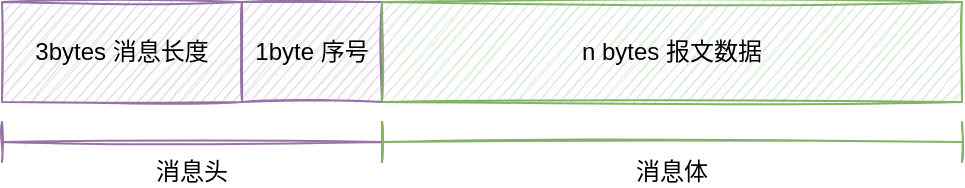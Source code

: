 <mxfile version="16.6.5" type="github">
  <diagram id="9ZpSaxzcpz4ULXaL1X-T" name="第 1 页">
    <mxGraphModel dx="1426" dy="794" grid="1" gridSize="10" guides="1" tooltips="1" connect="1" arrows="1" fold="1" page="1" pageScale="1" pageWidth="827" pageHeight="1169" background="none" math="0" shadow="0">
      <root>
        <mxCell id="0" />
        <mxCell id="1" parent="0" />
        <mxCell id="QuoUFKUlMbN6moup9SOk-3" value="3bytes 消息长度" style="rounded=0;whiteSpace=wrap;html=1;fillStyle=auto;fillColor=#e1d5e7;gradientDirection=north;sketch=1;strokeColor=#9673a6;" parent="1" vertex="1">
          <mxGeometry x="120" y="100" width="120" height="50" as="geometry" />
        </mxCell>
        <mxCell id="QuoUFKUlMbN6moup9SOk-5" value="1byte 序号" style="rounded=0;whiteSpace=wrap;html=1;fillStyle=auto;fillColor=#e1d5e7;gradientDirection=north;sketch=1;strokeColor=#9673a6;" parent="1" vertex="1">
          <mxGeometry x="240" y="100" width="70" height="50" as="geometry" />
        </mxCell>
        <mxCell id="QuoUFKUlMbN6moup9SOk-7" value="n bytes 报文数据" style="rounded=0;whiteSpace=wrap;html=1;fillStyle=auto;fillColor=#d5e8d4;gradientDirection=north;sketch=1;strokeColor=#82b366;" parent="1" vertex="1">
          <mxGeometry x="310" y="100" width="290" height="50" as="geometry" />
        </mxCell>
        <mxCell id="MB-VqiBG7htkjkmLjJ8e-1" value="" style="shape=crossbar;whiteSpace=wrap;html=1;rounded=1;sketch=1;fillColor=#e1d5e7;strokeColor=#9673a6;" vertex="1" parent="1">
          <mxGeometry x="120" y="160" width="190" height="20" as="geometry" />
        </mxCell>
        <mxCell id="MB-VqiBG7htkjkmLjJ8e-2" value="消息头" style="text;html=1;strokeColor=none;fillColor=none;align=center;verticalAlign=middle;whiteSpace=wrap;rounded=0;sketch=0;shadow=0;glass=0;" vertex="1" parent="1">
          <mxGeometry x="190" y="180" width="50" height="10" as="geometry" />
        </mxCell>
        <mxCell id="MB-VqiBG7htkjkmLjJ8e-3" value="" style="shape=crossbar;whiteSpace=wrap;html=1;rounded=1;sketch=1;fillColor=#d5e8d4;strokeColor=#82b366;" vertex="1" parent="1">
          <mxGeometry x="310" y="160" width="290" height="20" as="geometry" />
        </mxCell>
        <mxCell id="MB-VqiBG7htkjkmLjJ8e-4" value="消息体" style="text;html=1;strokeColor=none;fillColor=none;align=center;verticalAlign=middle;whiteSpace=wrap;rounded=0;sketch=0;shadow=0;glass=0;" vertex="1" parent="1">
          <mxGeometry x="430" y="180" width="50" height="10" as="geometry" />
        </mxCell>
      </root>
    </mxGraphModel>
  </diagram>
</mxfile>
